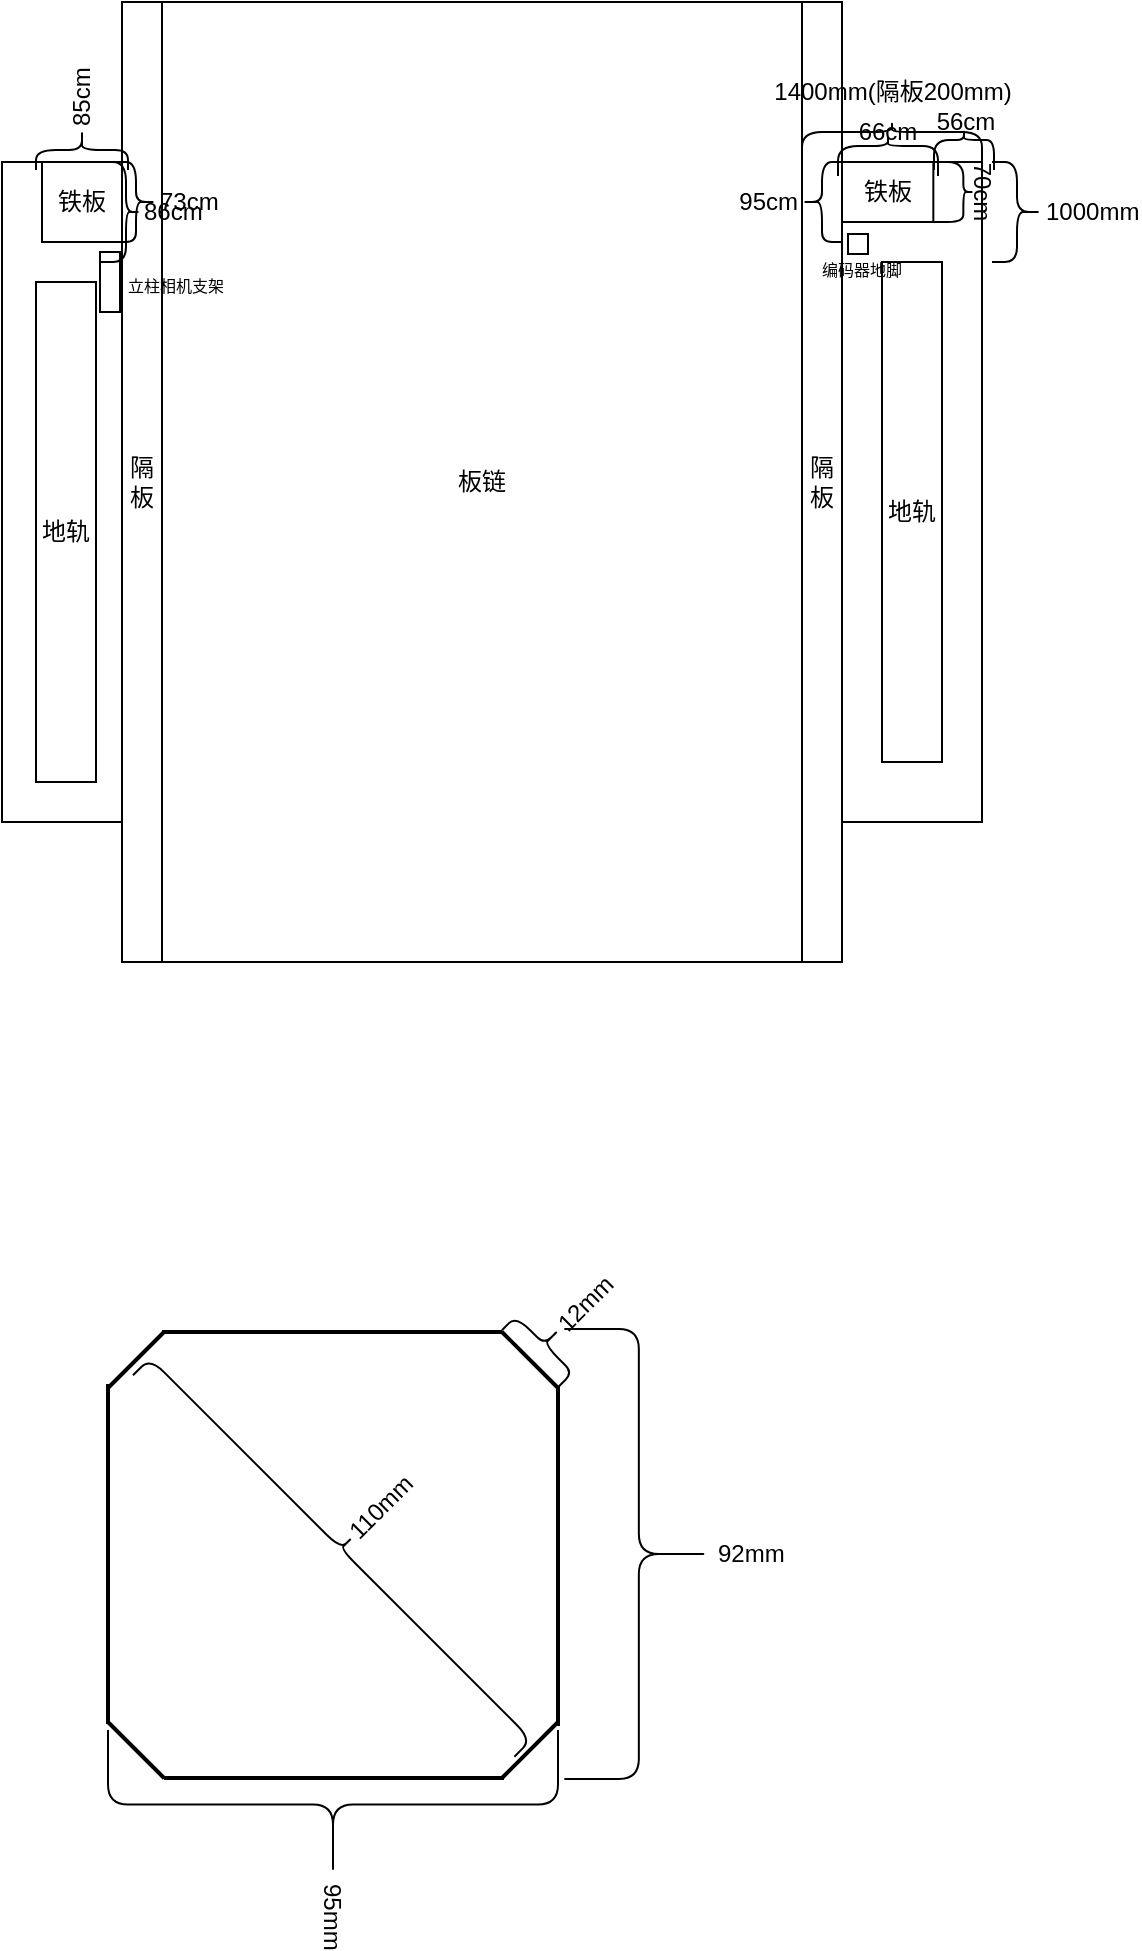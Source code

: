 <mxfile version="27.1.6">
  <diagram name="第 1 页" id="FyYwuIMv7pIzDTBWUkwP">
    <mxGraphModel dx="425" dy="218" grid="1" gridSize="10" guides="1" tooltips="1" connect="1" arrows="1" fold="1" page="1" pageScale="1" pageWidth="827" pageHeight="1169" math="0" shadow="0">
      <root>
        <mxCell id="0" />
        <mxCell id="1" parent="0" />
        <mxCell id="1FttGRvpAy5LGu-Mhhtg-7" value="地轨" style="rounded=0;whiteSpace=wrap;html=1;" parent="1" vertex="1">
          <mxGeometry x="160" y="100" width="490" height="330" as="geometry" />
        </mxCell>
        <mxCell id="1FttGRvpAy5LGu-Mhhtg-3" value="隔板" style="rounded=0;whiteSpace=wrap;html=1;" parent="1" vertex="1">
          <mxGeometry x="560" y="20" width="20" height="480" as="geometry" />
        </mxCell>
        <mxCell id="1FttGRvpAy5LGu-Mhhtg-4" value="板链" style="rounded=0;whiteSpace=wrap;html=1;" parent="1" vertex="1">
          <mxGeometry x="240" y="20" width="320" height="480" as="geometry" />
        </mxCell>
        <mxCell id="1FttGRvpAy5LGu-Mhhtg-5" value="隔板" style="rounded=0;whiteSpace=wrap;html=1;" parent="1" vertex="1">
          <mxGeometry x="220" y="20" width="20" height="480" as="geometry" />
        </mxCell>
        <mxCell id="1FttGRvpAy5LGu-Mhhtg-6" value="地轨" style="rounded=0;whiteSpace=wrap;html=1;" parent="1" vertex="1">
          <mxGeometry x="600" y="150" width="30" height="250" as="geometry" />
        </mxCell>
        <mxCell id="1FttGRvpAy5LGu-Mhhtg-8" value="" style="shape=curlyBracket;whiteSpace=wrap;html=1;rounded=1;flipH=1;labelPosition=right;verticalLabelPosition=middle;align=left;verticalAlign=middle;rotation=-90;size=0.25;" parent="1" vertex="1">
          <mxGeometry x="595" y="45" width="20" height="90" as="geometry" />
        </mxCell>
        <mxCell id="1FttGRvpAy5LGu-Mhhtg-9" value="1400mm(隔板200mm)" style="text;html=1;align=center;verticalAlign=middle;resizable=0;points=[];autosize=1;strokeColor=none;fillColor=none;" parent="1" vertex="1">
          <mxGeometry x="535" y="50" width="140" height="30" as="geometry" />
        </mxCell>
        <mxCell id="1FttGRvpAy5LGu-Mhhtg-10" value="1000mm" style="shape=curlyBracket;whiteSpace=wrap;html=1;rounded=1;flipH=1;labelPosition=right;verticalLabelPosition=middle;align=left;verticalAlign=middle;" parent="1" vertex="1">
          <mxGeometry x="655" y="100" width="25" height="50" as="geometry" />
        </mxCell>
        <mxCell id="1FttGRvpAy5LGu-Mhhtg-12" value="" style="line;strokeWidth=2;html=1;" parent="1" vertex="1">
          <mxGeometry x="240" y="680" width="170" height="10" as="geometry" />
        </mxCell>
        <mxCell id="1FttGRvpAy5LGu-Mhhtg-13" value="" style="line;strokeWidth=2;html=1;rotation=-45;" parent="1" vertex="1">
          <mxGeometry x="207" y="694" width="40" height="10" as="geometry" />
        </mxCell>
        <mxCell id="1FttGRvpAy5LGu-Mhhtg-14" value="" style="line;strokeWidth=2;html=1;rotation=45;" parent="1" vertex="1">
          <mxGeometry x="403.998" y="693.998" width="40" height="10" as="geometry" />
        </mxCell>
        <mxCell id="1FttGRvpAy5LGu-Mhhtg-15" value="" style="line;strokeWidth=2;html=1;rotation=90;" parent="1" vertex="1">
          <mxGeometry x="128" y="791" width="170" height="10" as="geometry" />
        </mxCell>
        <mxCell id="1FttGRvpAy5LGu-Mhhtg-16" value="" style="line;strokeWidth=2;html=1;rotation=45;" parent="1" vertex="1">
          <mxGeometry x="206.998" y="888.998" width="40" height="10" as="geometry" />
        </mxCell>
        <mxCell id="1FttGRvpAy5LGu-Mhhtg-17" value="" style="line;strokeWidth=2;html=1;" parent="1" vertex="1">
          <mxGeometry x="241" y="903" width="170" height="10" as="geometry" />
        </mxCell>
        <mxCell id="1FttGRvpAy5LGu-Mhhtg-18" value="" style="line;strokeWidth=2;html=1;rotation=-45;" parent="1" vertex="1">
          <mxGeometry x="403.998" y="888.998" width="40" height="10" as="geometry" />
        </mxCell>
        <mxCell id="1FttGRvpAy5LGu-Mhhtg-19" value="" style="line;strokeWidth=2;html=1;rotation=90;" parent="1" vertex="1">
          <mxGeometry x="353" y="792" width="170" height="10" as="geometry" />
        </mxCell>
        <mxCell id="1FttGRvpAy5LGu-Mhhtg-21" value="110mm" style="shape=curlyBracket;whiteSpace=wrap;html=1;rounded=1;flipH=1;labelPosition=right;verticalLabelPosition=middle;align=left;verticalAlign=middle;rotation=-45;size=0.396;" parent="1" vertex="1">
          <mxGeometry x="317.92" y="660.09" width="20" height="269.67" as="geometry" />
        </mxCell>
        <mxCell id="1FttGRvpAy5LGu-Mhhtg-22" value="12mm" style="shape=curlyBracket;whiteSpace=wrap;html=1;rounded=1;flipH=1;labelPosition=right;verticalLabelPosition=middle;align=left;verticalAlign=middle;rotation=-45;" parent="1" vertex="1">
          <mxGeometry x="421.17" y="671.17" width="20" height="40" as="geometry" />
        </mxCell>
        <mxCell id="1FttGRvpAy5LGu-Mhhtg-23" value="95mm" style="shape=curlyBracket;whiteSpace=wrap;html=1;rounded=1;flipH=1;labelPosition=right;verticalLabelPosition=middle;align=left;verticalAlign=middle;rotation=90;" parent="1" vertex="1">
          <mxGeometry x="288.25" y="808.75" width="74.5" height="225" as="geometry" />
        </mxCell>
        <mxCell id="1FttGRvpAy5LGu-Mhhtg-24" value="92mm" style="shape=curlyBracket;whiteSpace=wrap;html=1;rounded=1;flipH=1;labelPosition=right;verticalLabelPosition=middle;align=left;verticalAlign=middle;rotation=0;" parent="1" vertex="1">
          <mxGeometry x="441.17" y="683.5" width="74.5" height="225" as="geometry" />
        </mxCell>
        <mxCell id="EMxXq2YWqxXCk6TcJ9qh-1" value="铁板" style="rounded=0;whiteSpace=wrap;html=1;" vertex="1" parent="1">
          <mxGeometry x="580" y="100" width="45.67" height="30" as="geometry" />
        </mxCell>
        <mxCell id="EMxXq2YWqxXCk6TcJ9qh-2" value="" style="shape=curlyBracket;whiteSpace=wrap;html=1;rounded=1;flipH=1;labelPosition=right;verticalLabelPosition=middle;align=left;verticalAlign=middle;rotation=-90;size=0.25;" vertex="1" parent="1">
          <mxGeometry x="593" y="72" width="20" height="50" as="geometry" />
        </mxCell>
        <mxCell id="EMxXq2YWqxXCk6TcJ9qh-3" value="66cm" style="text;html=1;align=center;verticalAlign=middle;whiteSpace=wrap;rounded=0;" vertex="1" parent="1">
          <mxGeometry x="572.84" y="70" width="60" height="30" as="geometry" />
        </mxCell>
        <mxCell id="EMxXq2YWqxXCk6TcJ9qh-4" value="" style="shape=curlyBracket;whiteSpace=wrap;html=1;rounded=1;flipH=1;labelPosition=right;verticalLabelPosition=middle;align=left;verticalAlign=middle;rotation=0;size=0.25;" vertex="1" parent="1">
          <mxGeometry x="625.67" y="100" width="20" height="30" as="geometry" />
        </mxCell>
        <mxCell id="EMxXq2YWqxXCk6TcJ9qh-5" value="70cm" style="text;html=1;align=center;verticalAlign=middle;whiteSpace=wrap;rounded=0;rotation=90;" vertex="1" parent="1">
          <mxGeometry x="620" y="100" width="60" height="30" as="geometry" />
        </mxCell>
        <mxCell id="EMxXq2YWqxXCk6TcJ9qh-7" value="" style="shape=curlyBracket;whiteSpace=wrap;html=1;rounded=1;flipH=1;labelPosition=right;verticalLabelPosition=middle;align=left;verticalAlign=middle;rotation=-90;size=0.25;" vertex="1" parent="1">
          <mxGeometry x="631" y="79" width="20" height="30" as="geometry" />
        </mxCell>
        <mxCell id="EMxXq2YWqxXCk6TcJ9qh-8" value="56cm" style="text;html=1;align=center;verticalAlign=middle;whiteSpace=wrap;rounded=0;" vertex="1" parent="1">
          <mxGeometry x="612" y="65" width="60" height="30" as="geometry" />
        </mxCell>
        <mxCell id="EMxXq2YWqxXCk6TcJ9qh-9" value="" style="rounded=0;whiteSpace=wrap;html=1;" vertex="1" parent="1">
          <mxGeometry x="583" y="136" width="10" height="10" as="geometry" />
        </mxCell>
        <mxCell id="EMxXq2YWqxXCk6TcJ9qh-10" value="&lt;font style=&quot;font-size: 8px;&quot;&gt;编码器地脚&lt;/font&gt;" style="text;html=1;align=center;verticalAlign=middle;whiteSpace=wrap;rounded=0;" vertex="1" parent="1">
          <mxGeometry x="560" y="145" width="60" height="15" as="geometry" />
        </mxCell>
        <mxCell id="EMxXq2YWqxXCk6TcJ9qh-13" value="95cm" style="shape=curlyBracket;whiteSpace=wrap;html=1;rounded=1;labelPosition=left;verticalLabelPosition=middle;align=right;verticalAlign=middle;" vertex="1" parent="1">
          <mxGeometry x="560" y="100" width="20" height="40" as="geometry" />
        </mxCell>
        <mxCell id="EMxXq2YWqxXCk6TcJ9qh-14" value="铁板" style="rounded=0;whiteSpace=wrap;html=1;" vertex="1" parent="1">
          <mxGeometry x="180" y="100" width="40" height="40" as="geometry" />
        </mxCell>
        <mxCell id="EMxXq2YWqxXCk6TcJ9qh-15" value="73cm" style="shape=curlyBracket;whiteSpace=wrap;html=1;rounded=1;flipH=1;labelPosition=right;verticalLabelPosition=middle;align=left;verticalAlign=middle;" vertex="1" parent="1">
          <mxGeometry x="217" y="100" width="20" height="40" as="geometry" />
        </mxCell>
        <mxCell id="EMxXq2YWqxXCk6TcJ9qh-16" value="地轨" style="rounded=0;whiteSpace=wrap;html=1;" vertex="1" parent="1">
          <mxGeometry x="177" y="160" width="30" height="250" as="geometry" />
        </mxCell>
        <mxCell id="EMxXq2YWqxXCk6TcJ9qh-19" value="85cm" style="shape=curlyBracket;whiteSpace=wrap;html=1;rounded=1;flipH=1;labelPosition=right;verticalLabelPosition=middle;align=left;verticalAlign=middle;rotation=-90;" vertex="1" parent="1">
          <mxGeometry x="190" y="71" width="20" height="46" as="geometry" />
        </mxCell>
        <mxCell id="EMxXq2YWqxXCk6TcJ9qh-20" value="&lt;span style=&quot;font-size: 8px;&quot;&gt;立柱相机支架&lt;/span&gt;" style="text;html=1;align=center;verticalAlign=middle;whiteSpace=wrap;rounded=0;" vertex="1" parent="1">
          <mxGeometry x="217.0" y="146" width="60" height="30" as="geometry" />
        </mxCell>
        <mxCell id="EMxXq2YWqxXCk6TcJ9qh-21" value="" style="rounded=0;whiteSpace=wrap;html=1;" vertex="1" parent="1">
          <mxGeometry x="209" y="145" width="10" height="30" as="geometry" />
        </mxCell>
        <mxCell id="EMxXq2YWqxXCk6TcJ9qh-22" value="86cm" style="shape=curlyBracket;whiteSpace=wrap;html=1;rounded=1;flipH=1;labelPosition=right;verticalLabelPosition=middle;align=left;verticalAlign=middle;size=0.35;" vertex="1" parent="1">
          <mxGeometry x="209" y="100" width="20" height="50" as="geometry" />
        </mxCell>
      </root>
    </mxGraphModel>
  </diagram>
</mxfile>

